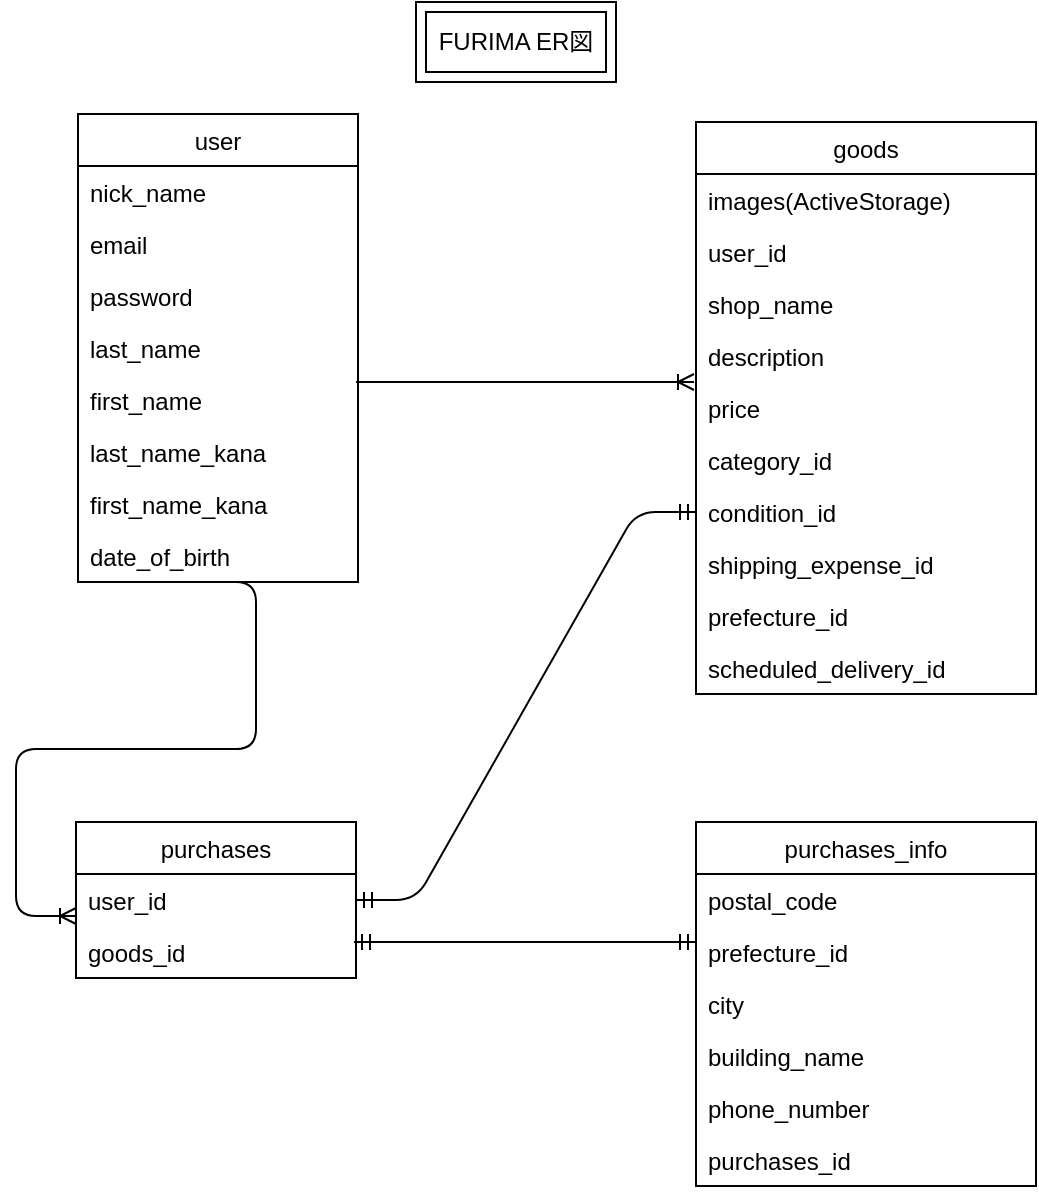 <mxfile version="13.6.5" pages="2">
    <diagram id="mI3Ez_Lswgpsz_SU4w9T" name="ページ1">
        <mxGraphModel dx="1213" dy="622" grid="1" gridSize="10" guides="0" tooltips="1" connect="1" arrows="1" fold="1" page="0" pageScale="1" pageWidth="827" pageHeight="1169" background="none" math="0" shadow="0">
            <root>
                <mxCell id="0"/>
                <mxCell id="1" parent="0"/>
                <mxCell id="74" value="user" style="swimlane;fontStyle=0;childLayout=stackLayout;horizontal=1;startSize=26;fillColor=none;horizontalStack=0;resizeParent=1;resizeParentMax=0;resizeLast=0;collapsible=1;marginBottom=0;" parent="1" vertex="1">
                    <mxGeometry x="-159" y="186" width="140" height="234" as="geometry"/>
                </mxCell>
                <mxCell id="75" value="nick_name" style="text;strokeColor=none;fillColor=none;align=left;verticalAlign=top;spacingLeft=4;spacingRight=4;overflow=hidden;rotatable=0;points=[[0,0.5],[1,0.5]];portConstraint=eastwest;" parent="74" vertex="1">
                    <mxGeometry y="26" width="140" height="26" as="geometry"/>
                </mxCell>
                <mxCell id="76" value="email" style="text;strokeColor=none;fillColor=none;align=left;verticalAlign=top;spacingLeft=4;spacingRight=4;overflow=hidden;rotatable=0;points=[[0,0.5],[1,0.5]];portConstraint=eastwest;" parent="74" vertex="1">
                    <mxGeometry y="52" width="140" height="26" as="geometry"/>
                </mxCell>
                <mxCell id="86" value="password&#10;" style="text;strokeColor=none;fillColor=none;align=left;verticalAlign=top;spacingLeft=4;spacingRight=4;overflow=hidden;rotatable=0;points=[[0,0.5],[1,0.5]];portConstraint=eastwest;" parent="74" vertex="1">
                    <mxGeometry y="78" width="140" height="26" as="geometry"/>
                </mxCell>
                <mxCell id="87" value="last_name" style="text;strokeColor=none;fillColor=none;align=left;verticalAlign=top;spacingLeft=4;spacingRight=4;overflow=hidden;rotatable=0;points=[[0,0.5],[1,0.5]];portConstraint=eastwest;" parent="74" vertex="1">
                    <mxGeometry y="104" width="140" height="26" as="geometry"/>
                </mxCell>
                <mxCell id="96" value="first_name&#10;" style="text;strokeColor=none;fillColor=none;align=left;verticalAlign=top;spacingLeft=4;spacingRight=4;overflow=hidden;rotatable=0;points=[[0,0.5],[1,0.5]];portConstraint=eastwest;" parent="74" vertex="1">
                    <mxGeometry y="130" width="140" height="26" as="geometry"/>
                </mxCell>
                <mxCell id="98" value="last_name_kana&#10;" style="text;strokeColor=none;fillColor=none;align=left;verticalAlign=top;spacingLeft=4;spacingRight=4;overflow=hidden;rotatable=0;points=[[0,0.5],[1,0.5]];portConstraint=eastwest;" parent="74" vertex="1">
                    <mxGeometry y="156" width="140" height="26" as="geometry"/>
                </mxCell>
                <mxCell id="99" value="first_name_kana&#10;" style="text;strokeColor=none;fillColor=none;align=left;verticalAlign=top;spacingLeft=4;spacingRight=4;overflow=hidden;rotatable=0;points=[[0,0.5],[1,0.5]];portConstraint=eastwest;" parent="74" vertex="1">
                    <mxGeometry y="182" width="140" height="26" as="geometry"/>
                </mxCell>
                <mxCell id="97" value="date_of_birth" style="text;strokeColor=none;fillColor=none;align=left;verticalAlign=top;spacingLeft=4;spacingRight=4;overflow=hidden;rotatable=0;points=[[0,0.5],[1,0.5]];portConstraint=eastwest;" parent="74" vertex="1">
                    <mxGeometry y="208" width="140" height="26" as="geometry"/>
                </mxCell>
                <mxCell id="w1u5fe94BS1O1GUdjjYF-135" value="" style="edgeStyle=entityRelationEdgeStyle;fontSize=12;html=1;endArrow=ERoneToMany;" edge="1" parent="1">
                    <mxGeometry width="100" height="100" relative="1" as="geometry">
                        <mxPoint x="-100" y="420" as="sourcePoint"/>
                        <mxPoint x="-160" y="587" as="targetPoint"/>
                    </mxGeometry>
                </mxCell>
                <mxCell id="100" value="goods" style="swimlane;fontStyle=0;childLayout=stackLayout;horizontal=1;startSize=26;fillColor=none;horizontalStack=0;resizeParent=1;resizeParentMax=0;resizeLast=0;collapsible=1;marginBottom=0;" parent="1" vertex="1">
                    <mxGeometry x="150" y="190" width="170" height="286" as="geometry"/>
                </mxCell>
                <mxCell id="112" value="images(ActiveStorage)" style="text;strokeColor=none;fillColor=none;align=left;verticalAlign=top;spacingLeft=4;spacingRight=4;overflow=hidden;rotatable=0;points=[[0,0.5],[1,0.5]];portConstraint=eastwest;" parent="100" vertex="1">
                    <mxGeometry y="26" width="170" height="26" as="geometry"/>
                </mxCell>
                <mxCell id="101" value="user_id" style="text;strokeColor=none;fillColor=none;align=left;verticalAlign=top;spacingLeft=4;spacingRight=4;overflow=hidden;rotatable=0;points=[[0,0.5],[1,0.5]];portConstraint=eastwest;" parent="100" vertex="1">
                    <mxGeometry y="52" width="170" height="26" as="geometry"/>
                </mxCell>
                <mxCell id="102" value="shop_name" style="text;strokeColor=none;fillColor=none;align=left;verticalAlign=top;spacingLeft=4;spacingRight=4;overflow=hidden;rotatable=0;points=[[0,0.5],[1,0.5]];portConstraint=eastwest;" parent="100" vertex="1">
                    <mxGeometry y="78" width="170" height="26" as="geometry"/>
                </mxCell>
                <mxCell id="104" value="description" style="text;strokeColor=none;fillColor=none;align=left;verticalAlign=top;spacingLeft=4;spacingRight=4;overflow=hidden;rotatable=0;points=[[0,0.5],[1,0.5]];portConstraint=eastwest;" parent="100" vertex="1">
                    <mxGeometry y="104" width="170" height="26" as="geometry"/>
                </mxCell>
                <mxCell id="105" value="price" style="text;strokeColor=none;fillColor=none;align=left;verticalAlign=top;spacingLeft=4;spacingRight=4;overflow=hidden;rotatable=0;points=[[0,0.5],[1,0.5]];portConstraint=eastwest;" parent="100" vertex="1">
                    <mxGeometry y="130" width="170" height="26" as="geometry"/>
                </mxCell>
                <mxCell id="106" value="category_id" style="text;strokeColor=none;fillColor=none;align=left;verticalAlign=top;spacingLeft=4;spacingRight=4;overflow=hidden;rotatable=0;points=[[0,0.5],[1,0.5]];portConstraint=eastwest;" parent="100" vertex="1">
                    <mxGeometry y="156" width="170" height="26" as="geometry"/>
                </mxCell>
                <mxCell id="107" value="condition_id" style="text;strokeColor=none;fillColor=none;align=left;verticalAlign=top;spacingLeft=4;spacingRight=4;overflow=hidden;rotatable=0;points=[[0,0.5],[1,0.5]];portConstraint=eastwest;" parent="100" vertex="1">
                    <mxGeometry y="182" width="170" height="26" as="geometry"/>
                </mxCell>
                <mxCell id="113" value="shipping_expense_id" style="text;strokeColor=none;fillColor=none;align=left;verticalAlign=top;spacingLeft=4;spacingRight=4;overflow=hidden;rotatable=0;points=[[0,0.5],[1,0.5]];portConstraint=eastwest;" parent="100" vertex="1">
                    <mxGeometry y="208" width="170" height="26" as="geometry"/>
                </mxCell>
                <mxCell id="103" value="prefecture_id" style="text;strokeColor=none;fillColor=none;align=left;verticalAlign=top;spacingLeft=4;spacingRight=4;overflow=hidden;rotatable=0;points=[[0,0.5],[1,0.5]];portConstraint=eastwest;" parent="100" vertex="1">
                    <mxGeometry y="234" width="170" height="26" as="geometry"/>
                </mxCell>
                <mxCell id="114" value="scheduled_delivery_id" style="text;strokeColor=none;fillColor=none;align=left;verticalAlign=top;spacingLeft=4;spacingRight=4;overflow=hidden;rotatable=0;points=[[0,0.5],[1,0.5]];portConstraint=eastwest;" parent="100" vertex="1">
                    <mxGeometry y="260" width="170" height="26" as="geometry"/>
                </mxCell>
                <mxCell id="w1u5fe94BS1O1GUdjjYF-138" value="" style="edgeStyle=entityRelationEdgeStyle;fontSize=12;html=1;endArrow=ERoneToMany;" edge="1" parent="1">
                    <mxGeometry width="100" height="100" relative="1" as="geometry">
                        <mxPoint x="-20" y="320" as="sourcePoint"/>
                        <mxPoint x="149" y="320" as="targetPoint"/>
                    </mxGeometry>
                </mxCell>
                <mxCell id="115" value="purchases" style="swimlane;fontStyle=0;childLayout=stackLayout;horizontal=1;startSize=26;fillColor=none;horizontalStack=0;resizeParent=1;resizeParentMax=0;resizeLast=0;collapsible=1;marginBottom=0;" parent="1" vertex="1">
                    <mxGeometry x="-160" y="540" width="140" height="78" as="geometry"/>
                </mxCell>
                <mxCell id="w1u5fe94BS1O1GUdjjYF-142" value="user_id" style="text;strokeColor=none;fillColor=none;align=left;verticalAlign=top;spacingLeft=4;spacingRight=4;overflow=hidden;rotatable=0;points=[[0,0.5],[1,0.5]];portConstraint=eastwest;" vertex="1" parent="115">
                    <mxGeometry y="26" width="140" height="26" as="geometry"/>
                </mxCell>
                <mxCell id="118" value="goods_id" style="text;strokeColor=none;fillColor=none;align=left;verticalAlign=top;spacingLeft=4;spacingRight=4;overflow=hidden;rotatable=0;points=[[0,0.5],[1,0.5]];portConstraint=eastwest;" parent="115" vertex="1">
                    <mxGeometry y="52" width="140" height="26" as="geometry"/>
                </mxCell>
                <mxCell id="w1u5fe94BS1O1GUdjjYF-146" value="" style="edgeStyle=entityRelationEdgeStyle;fontSize=12;html=1;endArrow=ERmandOne;startArrow=ERmandOne;entryX=0;entryY=0.5;entryDx=0;entryDy=0;exitX=1;exitY=0.5;exitDx=0;exitDy=0;" edge="1" parent="1" source="w1u5fe94BS1O1GUdjjYF-142" target="107">
                    <mxGeometry width="100" height="100" relative="1" as="geometry">
                        <mxPoint x="-20" y="590" as="sourcePoint"/>
                        <mxPoint x="80" y="490" as="targetPoint"/>
                    </mxGeometry>
                </mxCell>
                <mxCell id="119" value="purchases_info" style="swimlane;fontStyle=0;childLayout=stackLayout;horizontal=1;startSize=26;fillColor=none;horizontalStack=0;resizeParent=1;resizeParentMax=0;resizeLast=0;collapsible=1;marginBottom=0;" parent="1" vertex="1">
                    <mxGeometry x="150" y="540" width="170" height="182" as="geometry"/>
                </mxCell>
                <mxCell id="124" value="postal_code" style="text;strokeColor=none;fillColor=none;align=left;verticalAlign=top;spacingLeft=4;spacingRight=4;overflow=hidden;rotatable=0;points=[[0,0.5],[1,0.5]];portConstraint=eastwest;" parent="119" vertex="1">
                    <mxGeometry y="26" width="170" height="26" as="geometry"/>
                </mxCell>
                <mxCell id="123" value="prefecture_id" style="text;strokeColor=none;fillColor=none;align=left;verticalAlign=top;spacingLeft=4;spacingRight=4;overflow=hidden;rotatable=0;points=[[0,0.5],[1,0.5]];portConstraint=eastwest;" parent="119" vertex="1">
                    <mxGeometry y="52" width="170" height="26" as="geometry"/>
                </mxCell>
                <mxCell id="125" value="city" style="text;strokeColor=none;fillColor=none;align=left;verticalAlign=top;spacingLeft=4;spacingRight=4;overflow=hidden;rotatable=0;points=[[0,0.5],[1,0.5]];portConstraint=eastwest;" parent="119" vertex="1">
                    <mxGeometry y="78" width="170" height="26" as="geometry"/>
                </mxCell>
                <mxCell id="127" value="building_name" style="text;strokeColor=none;fillColor=none;align=left;verticalAlign=top;spacingLeft=4;spacingRight=4;overflow=hidden;rotatable=0;points=[[0,0.5],[1,0.5]];portConstraint=eastwest;" vertex="1" parent="119">
                    <mxGeometry y="104" width="170" height="26" as="geometry"/>
                </mxCell>
                <mxCell id="126" value="phone_number" style="text;strokeColor=none;fillColor=none;align=left;verticalAlign=top;spacingLeft=4;spacingRight=4;overflow=hidden;rotatable=0;points=[[0,0.5],[1,0.5]];portConstraint=eastwest;" vertex="1" parent="119">
                    <mxGeometry y="130" width="170" height="26" as="geometry"/>
                </mxCell>
                <mxCell id="120" value="purchases_id" style="text;strokeColor=none;fillColor=none;align=left;verticalAlign=top;spacingLeft=4;spacingRight=4;overflow=hidden;rotatable=0;points=[[0,0.5],[1,0.5]];portConstraint=eastwest;" parent="119" vertex="1">
                    <mxGeometry y="156" width="170" height="26" as="geometry"/>
                </mxCell>
                <mxCell id="w1u5fe94BS1O1GUdjjYF-147" value="" style="edgeStyle=entityRelationEdgeStyle;fontSize=12;html=1;endArrow=ERmandOne;startArrow=ERmandOne;" edge="1" parent="1">
                    <mxGeometry width="100" height="100" relative="1" as="geometry">
                        <mxPoint x="-21" y="600" as="sourcePoint"/>
                        <mxPoint x="150" y="600" as="targetPoint"/>
                    </mxGeometry>
                </mxCell>
                <mxCell id="w1u5fe94BS1O1GUdjjYF-148" value="FURIMA ER図" style="shape=ext;margin=3;double=1;whiteSpace=wrap;html=1;align=center;" vertex="1" parent="1">
                    <mxGeometry x="10" y="130" width="100" height="40" as="geometry"/>
                </mxCell>
            </root>
        </mxGraphModel>
    </diagram>
    <diagram id="f_YtSqlWa-R5vtv65QpV" name="ページ2">
        <mxGraphModel dx="488" dy="529" grid="1" gridSize="10" guides="1" tooltips="1" connect="1" arrows="1" fold="1" page="1" pageScale="1" pageWidth="827" pageHeight="1169" math="0" shadow="0">
            <root>
                <mxCell id="Ozv1_P9-vNQK5uSt_m2e-0"/>
                <mxCell id="Ozv1_P9-vNQK5uSt_m2e-1" parent="Ozv1_P9-vNQK5uSt_m2e-0"/>
            </root>
        </mxGraphModel>
    </diagram>
</mxfile>